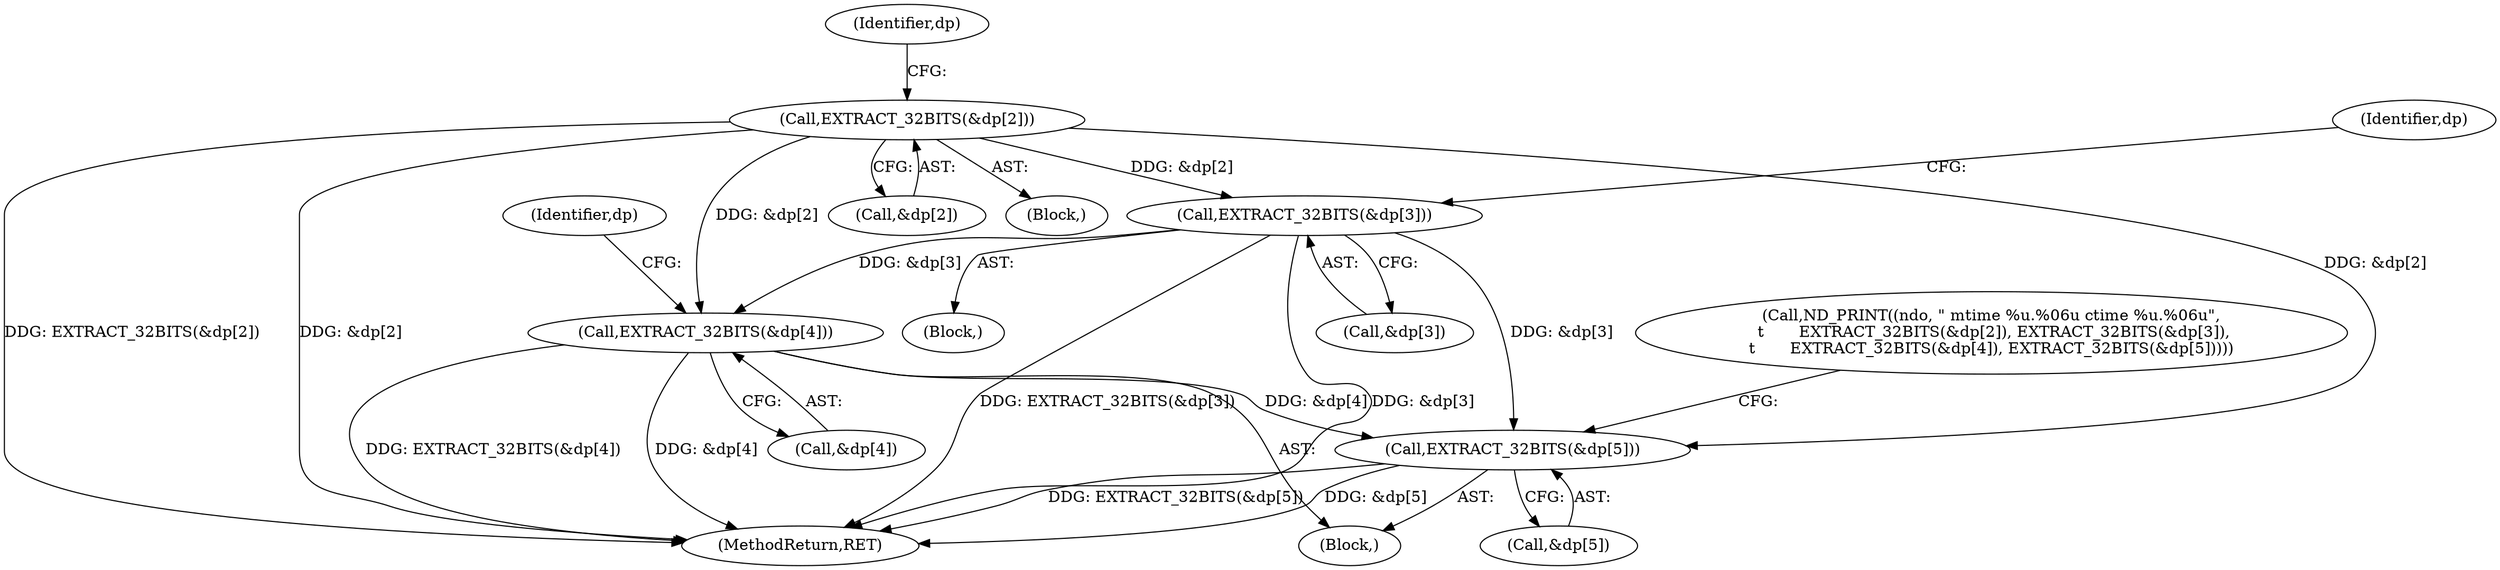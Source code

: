 digraph "0_tcpdump_19d25dd8781620cd41bf178a5e2e27fc1cf242d0_1@array" {
"1000117" [label="(Call,EXTRACT_32BITS(&dp[3]))"];
"1000111" [label="(Call,EXTRACT_32BITS(&dp[2]))"];
"1000123" [label="(Call,EXTRACT_32BITS(&dp[4]))"];
"1000128" [label="(Call,EXTRACT_32BITS(&dp[5]))"];
"1000120" [label="(Identifier,dp)"];
"1000137" [label="(MethodReturn,RET)"];
"1000111" [label="(Call,EXTRACT_32BITS(&dp[2]))"];
"1000128" [label="(Call,EXTRACT_32BITS(&dp[5]))"];
"1000124" [label="(Call,&dp[4])"];
"1000123" [label="(Call,EXTRACT_32BITS(&dp[4]))"];
"1000118" [label="(Call,&dp[3])"];
"1000131" [label="(Identifier,dp)"];
"1000126" [label="(Identifier,dp)"];
"1000112" [label="(Call,&dp[2])"];
"1000117" [label="(Call,EXTRACT_32BITS(&dp[3]))"];
"1000105" [label="(Call,ND_PRINT((ndo, \" mtime %u.%06u ctime %u.%06u\",\n \t       EXTRACT_32BITS(&dp[2]), EXTRACT_32BITS(&dp[3]),\n\t       EXTRACT_32BITS(&dp[4]), EXTRACT_32BITS(&dp[5]))))"];
"1000129" [label="(Call,&dp[5])"];
"1000116" [label="(Block,)"];
"1000122" [label="(Block,)"];
"1000110" [label="(Block,)"];
"1000117" -> "1000116"  [label="AST: "];
"1000117" -> "1000118"  [label="CFG: "];
"1000118" -> "1000117"  [label="AST: "];
"1000126" -> "1000117"  [label="CFG: "];
"1000117" -> "1000137"  [label="DDG: EXTRACT_32BITS(&dp[3])"];
"1000117" -> "1000137"  [label="DDG: &dp[3]"];
"1000111" -> "1000117"  [label="DDG: &dp[2]"];
"1000117" -> "1000123"  [label="DDG: &dp[3]"];
"1000117" -> "1000128"  [label="DDG: &dp[3]"];
"1000111" -> "1000110"  [label="AST: "];
"1000111" -> "1000112"  [label="CFG: "];
"1000112" -> "1000111"  [label="AST: "];
"1000120" -> "1000111"  [label="CFG: "];
"1000111" -> "1000137"  [label="DDG: EXTRACT_32BITS(&dp[2])"];
"1000111" -> "1000137"  [label="DDG: &dp[2]"];
"1000111" -> "1000123"  [label="DDG: &dp[2]"];
"1000111" -> "1000128"  [label="DDG: &dp[2]"];
"1000123" -> "1000122"  [label="AST: "];
"1000123" -> "1000124"  [label="CFG: "];
"1000124" -> "1000123"  [label="AST: "];
"1000131" -> "1000123"  [label="CFG: "];
"1000123" -> "1000137"  [label="DDG: EXTRACT_32BITS(&dp[4])"];
"1000123" -> "1000137"  [label="DDG: &dp[4]"];
"1000123" -> "1000128"  [label="DDG: &dp[4]"];
"1000128" -> "1000122"  [label="AST: "];
"1000128" -> "1000129"  [label="CFG: "];
"1000129" -> "1000128"  [label="AST: "];
"1000105" -> "1000128"  [label="CFG: "];
"1000128" -> "1000137"  [label="DDG: EXTRACT_32BITS(&dp[5])"];
"1000128" -> "1000137"  [label="DDG: &dp[5]"];
}
